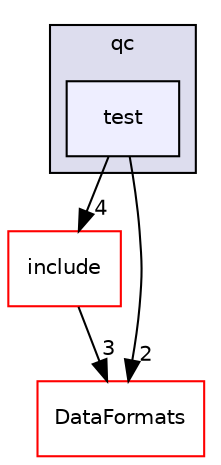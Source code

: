 digraph "/home/travis/build/AliceO2Group/AliceO2/Detectors/TPC/qc/test" {
  bgcolor=transparent;
  compound=true
  node [ fontsize="10", fontname="Helvetica"];
  edge [ labelfontsize="10", labelfontname="Helvetica"];
  subgraph clusterdir_bfeba01dad5848f9ca8d5c9f8df7a236 {
    graph [ bgcolor="#ddddee", pencolor="black", label="qc" fontname="Helvetica", fontsize="10", URL="dir_bfeba01dad5848f9ca8d5c9f8df7a236.html"]
  dir_5676e72751febff59fe6ec26354a6d94 [shape=box, label="test", style="filled", fillcolor="#eeeeff", pencolor="black", URL="dir_5676e72751febff59fe6ec26354a6d94.html"];
  }
  dir_f7fa4a2371ee0ebf620e3ad8fc60120f [shape=box label="include" color="red" URL="dir_f7fa4a2371ee0ebf620e3ad8fc60120f.html"];
  dir_2171f7ec022c5423887b07c69b2f5b48 [shape=box label="DataFormats" color="red" URL="dir_2171f7ec022c5423887b07c69b2f5b48.html"];
  dir_f7fa4a2371ee0ebf620e3ad8fc60120f->dir_2171f7ec022c5423887b07c69b2f5b48 [headlabel="3", labeldistance=1.5 headhref="dir_000246_000085.html"];
  dir_5676e72751febff59fe6ec26354a6d94->dir_f7fa4a2371ee0ebf620e3ad8fc60120f [headlabel="4", labeldistance=1.5 headhref="dir_000662_000246.html"];
  dir_5676e72751febff59fe6ec26354a6d94->dir_2171f7ec022c5423887b07c69b2f5b48 [headlabel="2", labeldistance=1.5 headhref="dir_000662_000085.html"];
}
